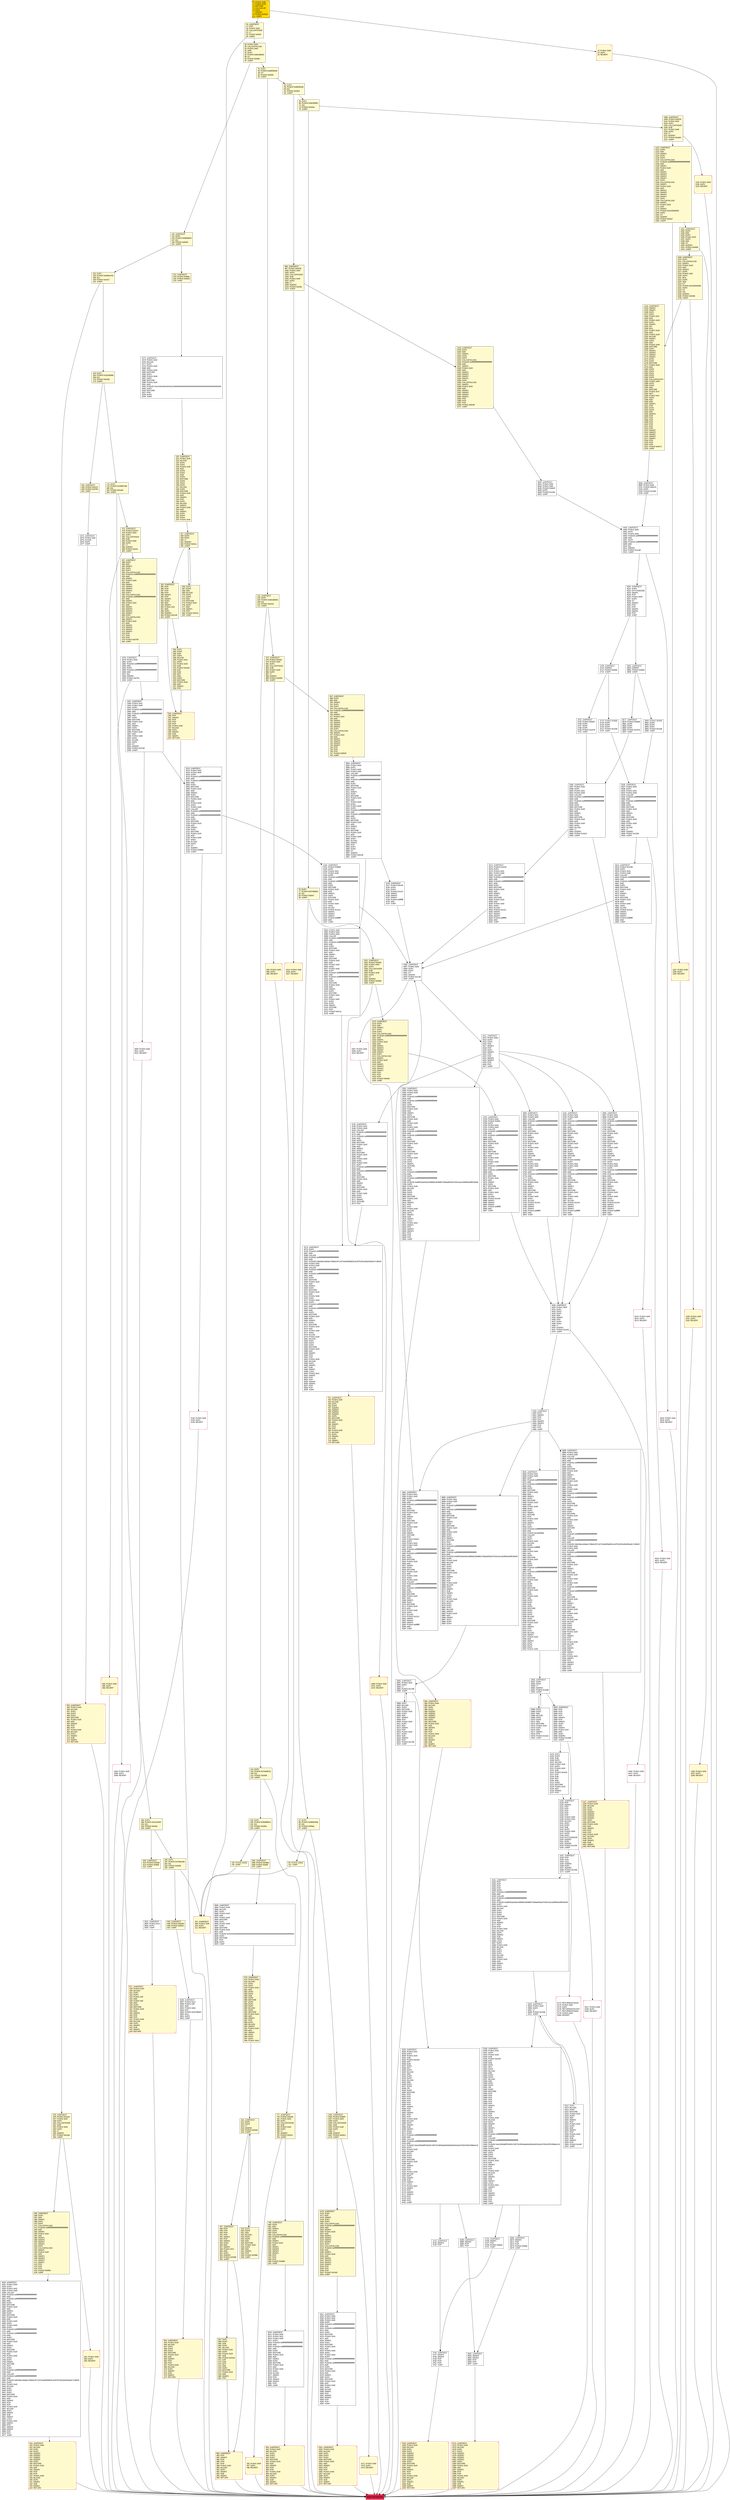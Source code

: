 digraph G {
bgcolor=transparent rankdir=UD;
node [shape=box style=filled color=black fillcolor=white fontname=arial fontcolor=black];
1187 [label="1187: PUSH1 0x00\l1189: DUP1\l1190: REVERT\l" fillcolor=lemonchiffon shape=Msquare color=crimson ];
2013 [label="2013: JUMPDEST\l2014: PUSH1 0x02\l2016: PUSH1 0x00\l2018: DUP6\l2019: PUSH20 0xffffffffffffffffffffffffffffffffffffffff\l2040: AND\l2041: PUSH20 0xffffffffffffffffffffffffffffffffffffffff\l2062: AND\l2063: DUP2\l2064: MSTORE\l2065: PUSH1 0x20\l2067: ADD\l2068: SWAP1\l2069: DUP2\l2070: MSTORE\l2071: PUSH1 0x20\l2073: ADD\l2074: PUSH1 0x00\l2076: SHA3\l2077: PUSH1 0x00\l2079: CALLER\l2080: PUSH20 0xffffffffffffffffffffffffffffffffffffffff\l2101: AND\l2102: PUSH20 0xffffffffffffffffffffffffffffffffffffffff\l2123: AND\l2124: DUP2\l2125: MSTORE\l2126: PUSH1 0x20\l2128: ADD\l2129: SWAP1\l2130: DUP2\l2131: MSTORE\l2132: PUSH1 0x20\l2134: ADD\l2135: PUSH1 0x00\l2137: SHA3\l2138: SLOAD\l2139: DUP3\l2140: GT\l2141: ISZERO\l2142: PUSH2 0x0866\l2145: JUMPI\l" ];
76 [label="76: DUP1\l77: PUSH4 0xd73dd623\l82: EQ\l83: PUSH2 0x0547\l86: JUMPI\l" fillcolor=lemonchiffon ];
4516 [label="4516: PUSH1 0x00\l4518: DUP1\l4519: REVERT\l" shape=Msquare color=crimson ];
1453 [label="1453: JUMPDEST\l1454: PUSH2 0x060f\l1457: PUSH1 0x04\l1459: DUP1\l1460: CALLDATASIZE\l1461: SUB\l1462: PUSH1 0x40\l1464: DUP2\l1465: LT\l1466: ISZERO\l1467: PUSH2 0x05c3\l1470: JUMPI\l" fillcolor=lemonchiffon ];
1072 [label="1072: JUMPDEST\l1073: PUSH1 0x40\l1075: MLOAD\l1076: DUP1\l1077: DUP3\l1078: ISZERO\l1079: ISZERO\l1080: ISZERO\l1081: ISZERO\l1082: DUP2\l1083: MSTORE\l1084: PUSH1 0x20\l1086: ADD\l1087: SWAP2\l1088: POP\l1089: POP\l1090: PUSH1 0x40\l1092: MLOAD\l1093: DUP1\l1094: SWAP2\l1095: SUB\l1096: SWAP1\l1097: RETURN\l" fillcolor=lemonchiffon shape=Msquare color=crimson ];
4449 [label="4449: JUMPDEST\l4450: DUP1\l4451: SWAP2\l4452: POP\l4453: POP\l4454: SWAP3\l4455: SWAP2\l4456: POP\l4457: POP\l4458: JUMP\l" ];
4845 [label="4845: JUMPDEST\l4846: PUSH1 0x01\l4848: PUSH1 0x00\l4850: DUP7\l4851: PUSH20 0xffffffffffffffffffffffffffffffffffffffff\l4872: AND\l4873: PUSH20 0xffffffffffffffffffffffffffffffffffffffff\l4894: AND\l4895: DUP2\l4896: MSTORE\l4897: PUSH1 0x20\l4899: ADD\l4900: SWAP1\l4901: DUP2\l4902: MSTORE\l4903: PUSH1 0x20\l4905: ADD\l4906: PUSH1 0x00\l4908: SHA3\l4909: DUP2\l4910: SWAP1\l4911: SSTORE\l4912: POP\l4913: PUSH1 0x00\l4915: DUP5\l4916: SWAP1\l4917: POP\l4918: DUP1\l4919: PUSH20 0xffffffffffffffffffffffffffffffffffffffff\l4940: AND\l4941: PUSH4 0xc0ee0b8a\l4946: CALLER\l4947: DUP7\l4948: DUP7\l4949: PUSH1 0x40\l4951: MLOAD\l4952: DUP5\l4953: PUSH4 0xffffffff\l4958: AND\l4959: PUSH1 0xe0\l4961: SHL\l4962: DUP2\l4963: MSTORE\l4964: PUSH1 0x04\l4966: ADD\l4967: DUP1\l4968: DUP5\l4969: PUSH20 0xffffffffffffffffffffffffffffffffffffffff\l4990: AND\l4991: PUSH20 0xffffffffffffffffffffffffffffffffffffffff\l5012: AND\l5013: DUP2\l5014: MSTORE\l5015: PUSH1 0x20\l5017: ADD\l5018: DUP4\l5019: DUP2\l5020: MSTORE\l5021: PUSH1 0x20\l5023: ADD\l5024: DUP1\l5025: PUSH1 0x20\l5027: ADD\l5028: DUP3\l5029: DUP2\l5030: SUB\l5031: DUP3\l5032: MSTORE\l5033: DUP4\l5034: DUP2\l5035: DUP2\l5036: MLOAD\l5037: DUP2\l5038: MSTORE\l5039: PUSH1 0x20\l5041: ADD\l5042: SWAP2\l5043: POP\l5044: DUP1\l5045: MLOAD\l5046: SWAP1\l5047: PUSH1 0x20\l5049: ADD\l5050: SWAP1\l5051: DUP1\l5052: DUP4\l5053: DUP4\l5054: PUSH1 0x00\l" ];
777 [label="777: JUMPDEST\l778: PUSH2 0x034b\l781: PUSH1 0x04\l783: DUP1\l784: CALLDATASIZE\l785: SUB\l786: PUSH1 0x20\l788: DUP2\l789: LT\l790: ISZERO\l791: PUSH2 0x031f\l794: JUMPI\l" fillcolor=lemonchiffon ];
1325 [label="1325: JUMPDEST\l1326: PUSH1 0x40\l1328: MLOAD\l1329: DUP1\l1330: DUP3\l1331: ISZERO\l1332: ISZERO\l1333: ISZERO\l1334: ISZERO\l1335: DUP2\l1336: MSTORE\l1337: PUSH1 0x20\l1339: ADD\l1340: SWAP2\l1341: POP\l1342: POP\l1343: PUSH1 0x40\l1345: MLOAD\l1346: DUP1\l1347: SWAP2\l1348: SUB\l1349: SWAP1\l1350: RETURN\l" fillcolor=lemonchiffon shape=Msquare color=crimson ];
2992 [label="2992: PUSH1 0x00\l2994: PUSH1 0x02\l2996: PUSH1 0x00\l2998: CALLER\l2999: PUSH20 0xffffffffffffffffffffffffffffffffffffffff\l3020: AND\l3021: PUSH20 0xffffffffffffffffffffffffffffffffffffffff\l3042: AND\l3043: DUP2\l3044: MSTORE\l3045: PUSH1 0x20\l3047: ADD\l3048: SWAP1\l3049: DUP2\l3050: MSTORE\l3051: PUSH1 0x20\l3053: ADD\l3054: PUSH1 0x00\l3056: SHA3\l3057: PUSH1 0x00\l3059: DUP7\l3060: PUSH20 0xffffffffffffffffffffffffffffffffffffffff\l3081: AND\l3082: PUSH20 0xffffffffffffffffffffffffffffffffffffffff\l3103: AND\l3104: DUP2\l3105: MSTORE\l3106: PUSH1 0x20\l3108: ADD\l3109: SWAP1\l3110: DUP2\l3111: MSTORE\l3112: PUSH1 0x20\l3114: ADD\l3115: PUSH1 0x00\l3117: SHA3\l3118: DUP2\l3119: SWAP1\l3120: SSTORE\l3121: POP\l3122: PUSH2 0x0cca\l3125: JUMP\l" ];
3709 [label="3709: JUMPDEST\l3710: ISZERO\l3711: PUSH2 0x0e94\l3714: JUMPI\l" ];
4696 [label="4696: JUMPDEST\l4697: PUSH1 0x01\l4699: PUSH1 0x00\l4701: CALLER\l4702: PUSH20 0xffffffffffffffffffffffffffffffffffffffff\l4723: AND\l4724: PUSH20 0xffffffffffffffffffffffffffffffffffffffff\l4745: AND\l4746: DUP2\l4747: MSTORE\l4748: PUSH1 0x20\l4750: ADD\l4751: SWAP1\l4752: DUP2\l4753: MSTORE\l4754: PUSH1 0x20\l4756: ADD\l4757: PUSH1 0x00\l4759: SHA3\l4760: DUP2\l4761: SWAP1\l4762: SSTORE\l4763: POP\l4764: PUSH2 0x12ed\l4767: DUP4\l4768: PUSH1 0x01\l4770: PUSH1 0x00\l4772: DUP8\l4773: PUSH20 0xffffffffffffffffffffffffffffffffffffffff\l4794: AND\l4795: PUSH20 0xffffffffffffffffffffffffffffffffffffffff\l4816: AND\l4817: DUP2\l4818: MSTORE\l4819: PUSH1 0x20\l4821: ADD\l4822: SWAP1\l4823: DUP2\l4824: MSTORE\l4825: PUSH1 0x20\l4827: ADD\l4828: PUSH1 0x00\l4830: SHA3\l4831: SLOAD\l4832: PUSH2 0x114c\l4835: SWAP1\l4836: SWAP2\l4837: SWAP1\l4838: PUSH4 0xffffffff\l4843: AND\l4844: JUMP\l" ];
693 [label="693: PUSH1 0x00\l695: DUP1\l696: REVERT\l" fillcolor=lemonchiffon shape=Msquare color=crimson ];
1205 [label="1205: PUSH1 0x00\l1207: DUP1\l1208: REVERT\l" fillcolor=lemonchiffon shape=Msquare color=crimson ];
0 [label="0: PUSH1 0x80\l2: PUSH1 0x40\l4: MSTORE\l5: CALLVALUE\l6: DUP1\l7: ISZERO\l8: PUSH2 0x0010\l11: JUMPI\l" fillcolor=lemonchiffon shape=Msquare fillcolor=gold ];
196 [label="196: DUP1\l197: PUSH4 0x378dc3dc\l202: EQ\l203: PUSH2 0x0285\l206: JUMPI\l" fillcolor=lemonchiffon ];
5656 [label="5656: JUMPDEST\l5657: PUSH1 0x01\l5659: PUSH1 0x00\l5661: CALLER\l5662: PUSH20 0xffffffffffffffffffffffffffffffffffffffff\l5683: AND\l5684: PUSH20 0xffffffffffffffffffffffffffffffffffffffff\l5705: AND\l5706: DUP2\l5707: MSTORE\l5708: PUSH1 0x20\l5710: ADD\l5711: SWAP1\l5712: DUP2\l5713: MSTORE\l5714: PUSH1 0x20\l5716: ADD\l5717: PUSH1 0x00\l5719: SHA3\l5720: DUP2\l5721: SWAP1\l5722: SSTORE\l5723: POP\l5724: PUSH2 0x16ad\l5727: DUP4\l5728: PUSH1 0x01\l5730: PUSH1 0x00\l5732: DUP8\l5733: PUSH20 0xffffffffffffffffffffffffffffffffffffffff\l5754: AND\l5755: PUSH20 0xffffffffffffffffffffffffffffffffffffffff\l5776: AND\l5777: DUP2\l5778: MSTORE\l5779: PUSH1 0x20\l5781: ADD\l5782: SWAP1\l5783: DUP2\l5784: MSTORE\l5785: PUSH1 0x20\l5787: ADD\l5788: PUSH1 0x00\l5790: SHA3\l5791: SLOAD\l5792: PUSH2 0x114c\l5795: SWAP1\l5796: SWAP2\l5797: SWAP1\l5798: PUSH4 0xffffffff\l5803: AND\l5804: JUMP\l" ];
2853 [label="2853: JUMPDEST\l2854: PUSH1 0x00\l2856: DUP1\l2857: PUSH1 0x02\l2859: PUSH1 0x00\l2861: CALLER\l2862: PUSH20 0xffffffffffffffffffffffffffffffffffffffff\l2883: AND\l2884: PUSH20 0xffffffffffffffffffffffffffffffffffffffff\l2905: AND\l2906: DUP2\l2907: MSTORE\l2908: PUSH1 0x20\l2910: ADD\l2911: SWAP1\l2912: DUP2\l2913: MSTORE\l2914: PUSH1 0x20\l2916: ADD\l2917: PUSH1 0x00\l2919: SHA3\l2920: PUSH1 0x00\l2922: DUP6\l2923: PUSH20 0xffffffffffffffffffffffffffffffffffffffff\l2944: AND\l2945: PUSH20 0xffffffffffffffffffffffffffffffffffffffff\l2966: AND\l2967: DUP2\l2968: MSTORE\l2969: PUSH1 0x20\l2971: ADD\l2972: SWAP1\l2973: DUP2\l2974: MSTORE\l2975: PUSH1 0x20\l2977: ADD\l2978: PUSH1 0x00\l2980: SHA3\l2981: SLOAD\l2982: SWAP1\l2983: POP\l2984: DUP1\l2985: DUP4\l2986: GT\l2987: ISZERO\l2988: PUSH2 0x0c36\l2991: JUMPI\l" ];
1471 [label="1471: PUSH1 0x00\l1473: DUP1\l1474: REVERT\l" fillcolor=lemonchiffon shape=Msquare color=crimson ];
3688 [label="3688: JUMPDEST\l3689: SWAP2\l3690: POP\l3691: POP\l" ];
114 [label="114: DUP1\l115: PUSH4 0x70a08231\l120: EQ\l121: PUSH2 0x0309\l124: JUMPI\l" fillcolor=lemonchiffon ];
257 [label="257: JUMPDEST\l258: DUP4\l259: DUP2\l260: LT\l261: ISZERO\l262: PUSH2 0x011c\l265: JUMPI\l" fillcolor=lemonchiffon ];
3274 [label="3274: JUMPDEST\l3275: DUP4\l3276: PUSH20 0xffffffffffffffffffffffffffffffffffffffff\l3297: AND\l3298: CALLER\l3299: PUSH20 0xffffffffffffffffffffffffffffffffffffffff\l3320: AND\l3321: PUSH32 0x8c5be1e5ebec7d5bd14f71427d1e84f3dd0314c0f7b2291e5b200ac8c7c3b925\l3354: PUSH1 0x02\l3356: PUSH1 0x00\l3358: CALLER\l3359: PUSH20 0xffffffffffffffffffffffffffffffffffffffff\l3380: AND\l3381: PUSH20 0xffffffffffffffffffffffffffffffffffffffff\l3402: AND\l3403: DUP2\l3404: MSTORE\l3405: PUSH1 0x20\l3407: ADD\l3408: SWAP1\l3409: DUP2\l3410: MSTORE\l3411: PUSH1 0x20\l3413: ADD\l3414: PUSH1 0x00\l3416: SHA3\l3417: PUSH1 0x00\l3419: DUP9\l3420: PUSH20 0xffffffffffffffffffffffffffffffffffffffff\l3441: AND\l3442: PUSH20 0xffffffffffffffffffffffffffffffffffffffff\l3463: AND\l3464: DUP2\l3465: MSTORE\l3466: PUSH1 0x20\l3468: ADD\l3469: SWAP1\l3470: DUP2\l3471: MSTORE\l3472: PUSH1 0x20\l3474: ADD\l3475: PUSH1 0x00\l3477: SHA3\l3478: SLOAD\l3479: PUSH1 0x40\l3481: MLOAD\l3482: DUP1\l3483: DUP3\l3484: DUP2\l3485: MSTORE\l3486: PUSH1 0x20\l3488: ADD\l3489: SWAP2\l3490: POP\l3491: POP\l3492: PUSH1 0x40\l3494: MLOAD\l3495: DUP1\l3496: SWAP2\l3497: SUB\l3498: SWAP1\l3499: LOG3\l3500: PUSH1 0x01\l3502: SWAP2\l3503: POP\l3504: POP\l3505: SWAP3\l3506: SWAP2\l3507: POP\l3508: POP\l3509: JUMP\l" ];
6182 [label="6182: EXIT BLOCK\l" fillcolor=crimson ];
1933 [label="1933: PUSH1 0x00\l1935: DUP1\l1936: REVERT\l" shape=Msquare color=crimson ];
5805 [label="5805: JUMPDEST\l5806: PUSH1 0x01\l5808: PUSH1 0x00\l5810: DUP7\l5811: PUSH20 0xffffffffffffffffffffffffffffffffffffffff\l5832: AND\l5833: PUSH20 0xffffffffffffffffffffffffffffffffffffffff\l5854: AND\l5855: DUP2\l5856: MSTORE\l5857: PUSH1 0x20\l5859: ADD\l5860: SWAP1\l5861: DUP2\l5862: MSTORE\l5863: PUSH1 0x20\l5865: ADD\l5866: PUSH1 0x00\l5868: SHA3\l5869: DUP2\l5870: SWAP1\l5871: SSTORE\l5872: POP\l5873: DUP4\l5874: PUSH20 0xffffffffffffffffffffffffffffffffffffffff\l5895: AND\l5896: CALLER\l5897: PUSH20 0xffffffffffffffffffffffffffffffffffffffff\l5918: AND\l5919: PUSH32 0xddf252ad1be2c89b69c2b068fc378daa952ba7f163c4a11628f55a4df523b3ef\l5952: DUP6\l5953: PUSH1 0x40\l5955: MLOAD\l5956: DUP1\l5957: DUP3\l5958: DUP2\l5959: MSTORE\l5960: PUSH1 0x20\l5962: ADD\l5963: SWAP2\l5964: POP\l5965: POP\l5966: PUSH1 0x40\l5968: MLOAD\l5969: DUP1\l5970: SWAP2\l5971: SUB\l5972: SWAP1\l5973: LOG3\l5974: DUP2\l5975: PUSH1 0x40\l5977: MLOAD\l5978: DUP1\l5979: DUP3\l5980: DUP1\l5981: MLOAD\l5982: SWAP1\l5983: PUSH1 0x20\l5985: ADD\l5986: SWAP1\l5987: DUP1\l5988: DUP4\l5989: DUP4\l" ];
185 [label="185: DUP1\l186: PUSH4 0x313ce567\l191: EQ\l192: PUSH2 0x0261\l195: JUMPI\l" fillcolor=lemonchiffon ];
2232 [label="2232: JUMPDEST\l2233: PUSH1 0x01\l2235: PUSH1 0x00\l2237: DUP7\l2238: PUSH20 0xffffffffffffffffffffffffffffffffffffffff\l2259: AND\l2260: PUSH20 0xffffffffffffffffffffffffffffffffffffffff\l2281: AND\l2282: DUP2\l2283: MSTORE\l2284: PUSH1 0x20\l2286: ADD\l2287: SWAP1\l2288: DUP2\l2289: MSTORE\l2290: PUSH1 0x20\l2292: ADD\l2293: PUSH1 0x00\l2295: SHA3\l2296: DUP2\l2297: SWAP1\l2298: SSTORE\l2299: POP\l2300: PUSH2 0x094d\l2303: DUP3\l2304: PUSH1 0x01\l2306: PUSH1 0x00\l2308: DUP7\l2309: PUSH20 0xffffffffffffffffffffffffffffffffffffffff\l2330: AND\l2331: PUSH20 0xffffffffffffffffffffffffffffffffffffffff\l2352: AND\l2353: DUP2\l2354: MSTORE\l2355: PUSH1 0x20\l2357: ADD\l2358: SWAP1\l2359: DUP2\l2360: MSTORE\l2361: PUSH1 0x20\l2363: ADD\l2364: PUSH1 0x00\l2366: SHA3\l2367: SLOAD\l2368: PUSH2 0x114c\l2371: SWAP1\l2372: SWAP2\l2373: SWAP1\l2374: PUSH4 0xffffffff\l2379: AND\l2380: JUMP\l" ];
3659 [label="3659: PUSH2 0x0e55\l3662: DUP5\l3663: DUP5\l3664: DUP4\l3665: PUSH2 0x11b8\l3668: JUMP\l" ];
5172 [label="5172: RETURNDATASIZE\l5173: PUSH1 0x00\l5175: DUP1\l5176: RETURNDATACOPY\l5177: RETURNDATASIZE\l5178: PUSH1 0x00\l5180: REVERT\l" shape=Msquare color=crimson ];
3669 [label="3669: JUMPDEST\l3670: SWAP2\l3671: POP\l3672: POP\l3673: PUSH2 0x0e6c\l3676: JUMP\l" ];
365 [label="365: JUMPDEST\l366: DUP2\l367: ADD\l368: SWAP1\l369: DUP1\l370: DUP1\l371: CALLDATALOAD\l372: PUSH20 0xffffffffffffffffffffffffffffffffffffffff\l393: AND\l394: SWAP1\l395: PUSH1 0x20\l397: ADD\l398: SWAP1\l399: SWAP3\l400: SWAP2\l401: SWAP1\l402: DUP1\l403: CALLDATALOAD\l404: SWAP1\l405: PUSH1 0x20\l407: ADD\l408: SWAP1\l409: SWAP3\l410: SWAP2\l411: SWAP1\l412: POP\l413: POP\l414: POP\l415: PUSH2 0x065e\l418: JUMP\l" fillcolor=lemonchiffon ];
4396 [label="4396: JUMPDEST\l4397: PUSH1 0x00\l4399: DUP3\l4400: DUP3\l4401: GT\l4402: ISZERO\l4403: PUSH2 0x113b\l4406: JUMPI\l" ];
937 [label="937: JUMPDEST\l938: POP\l939: POP\l940: POP\l941: POP\l942: SWAP1\l943: POP\l944: SWAP1\l945: DUP2\l946: ADD\l947: SWAP1\l948: PUSH1 0x1f\l950: AND\l951: DUP1\l952: ISZERO\l953: PUSH2 0x03d6\l956: JUMPI\l" fillcolor=lemonchiffon ];
304 [label="304: DUP1\l305: DUP3\l306: SUB\l307: DUP1\l308: MLOAD\l309: PUSH1 0x01\l311: DUP4\l312: PUSH1 0x20\l314: SUB\l315: PUSH2 0x0100\l318: EXP\l319: SUB\l320: NOT\l321: AND\l322: DUP2\l323: MSTORE\l324: PUSH1 0x20\l326: ADD\l327: SWAP2\l328: POP\l" fillcolor=lemonchiffon ];
5065 [label="5065: DUP1\l5066: DUP3\l5067: ADD\l5068: MLOAD\l5069: DUP2\l5070: DUP5\l5071: ADD\l5072: MSTORE\l5073: PUSH1 0x20\l5075: DUP2\l5076: ADD\l5077: SWAP1\l5078: POP\l5079: PUSH2 0x13c0\l5082: JUMP\l" ];
653 [label="653: JUMPDEST\l654: PUSH1 0x40\l656: MLOAD\l657: DUP1\l658: DUP3\l659: DUP2\l660: MSTORE\l661: PUSH1 0x20\l663: ADD\l664: SWAP2\l665: POP\l666: POP\l667: PUSH1 0x40\l669: MLOAD\l670: DUP1\l671: SWAP2\l672: SUB\l673: SWAP1\l674: RETURN\l" fillcolor=lemonchiffon shape=Msquare color=crimson ];
174 [label="174: DUP1\l175: PUSH4 0x23b872dd\l180: EQ\l181: PUSH2 0x01db\l184: JUMPI\l" fillcolor=lemonchiffon ];
4261 [label="4261: JUMPDEST\l4262: PUSH1 0x00\l4264: PUSH1 0x02\l4266: PUSH1 0x00\l4268: DUP5\l4269: PUSH20 0xffffffffffffffffffffffffffffffffffffffff\l4290: AND\l4291: PUSH20 0xffffffffffffffffffffffffffffffffffffffff\l4312: AND\l4313: DUP2\l4314: MSTORE\l4315: PUSH1 0x20\l4317: ADD\l4318: SWAP1\l4319: DUP2\l4320: MSTORE\l4321: PUSH1 0x20\l4323: ADD\l4324: PUSH1 0x00\l4326: SHA3\l4327: PUSH1 0x00\l4329: DUP4\l4330: PUSH20 0xffffffffffffffffffffffffffffffffffffffff\l4351: AND\l4352: PUSH20 0xffffffffffffffffffffffffffffffffffffffff\l4373: AND\l4374: DUP2\l4375: MSTORE\l4376: PUSH1 0x20\l4378: ADD\l4379: SWAP1\l4380: DUP2\l4381: MSTORE\l4382: PUSH1 0x20\l4384: ADD\l4385: PUSH1 0x00\l4387: SHA3\l4388: SLOAD\l4389: SWAP1\l4390: POP\l4391: SWAP3\l4392: SWAP2\l4393: POP\l4394: POP\l4395: JUMP\l" ];
609 [label="609: JUMPDEST\l610: PUSH2 0x0269\l613: PUSH2 0x0b0f\l616: JUMP\l" fillcolor=lemonchiffon ];
445 [label="445: JUMPDEST\l446: PUSH2 0x01c5\l449: PUSH2 0x0750\l452: JUMP\l" fillcolor=lemonchiffon ];
1937 [label="1937: JUMPDEST\l1938: PUSH1 0x01\l1940: PUSH1 0x00\l1942: DUP6\l1943: PUSH20 0xffffffffffffffffffffffffffffffffffffffff\l1964: AND\l1965: PUSH20 0xffffffffffffffffffffffffffffffffffffffff\l1986: AND\l1987: DUP2\l1988: MSTORE\l1989: PUSH1 0x20\l1991: ADD\l1992: SWAP1\l1993: DUP2\l1994: MSTORE\l1995: PUSH1 0x20\l1997: ADD\l1998: PUSH1 0x00\l2000: SHA3\l2001: SLOAD\l2002: DUP3\l2003: GT\l2004: ISZERO\l2005: PUSH2 0x07dd\l2008: JUMPI\l" ];
343 [label="343: JUMPDEST\l344: PUSH2 0x01a3\l347: PUSH1 0x04\l349: DUP1\l350: CALLDATASIZE\l351: SUB\l352: PUSH1 0x40\l354: DUP2\l355: LT\l356: ISZERO\l357: PUSH2 0x016d\l360: JUMPI\l" fillcolor=lemonchiffon ];
475 [label="475: JUMPDEST\l476: PUSH2 0x0247\l479: PUSH1 0x04\l481: DUP1\l482: CALLDATASIZE\l483: SUB\l484: PUSH1 0x60\l486: DUP2\l487: LT\l488: ISZERO\l489: PUSH2 0x01f1\l492: JUMPI\l" fillcolor=lemonchiffon ];
493 [label="493: PUSH1 0x00\l495: DUP1\l496: REVERT\l" fillcolor=lemonchiffon shape=Msquare color=crimson ];
4428 [label="4428: JUMPDEST\l4429: PUSH1 0x00\l4431: DUP1\l4432: DUP3\l4433: DUP5\l4434: ADD\l4435: SWAP1\l4436: POP\l4437: DUP4\l4438: DUP2\l4439: LT\l4440: ISZERO\l4441: PUSH2 0x1161\l4444: JUMPI\l" ];
16 [label="16: JUMPDEST\l17: POP\l18: PUSH1 0x04\l20: CALLDATASIZE\l21: LT\l22: PUSH2 0x00cf\l25: JUMPI\l" fillcolor=lemonchiffon ];
982 [label="982: JUMPDEST\l983: POP\l984: SWAP3\l985: POP\l986: POP\l987: POP\l988: PUSH1 0x40\l990: MLOAD\l991: DUP1\l992: SWAP2\l993: SUB\l994: SWAP1\l995: RETURN\l" fillcolor=lemonchiffon shape=Msquare color=crimson ];
1351 [label="1351: JUMPDEST\l1352: PUSH2 0x0593\l1355: PUSH1 0x04\l1357: DUP1\l1358: CALLDATASIZE\l1359: SUB\l1360: PUSH1 0x40\l1362: DUP2\l1363: LT\l1364: ISZERO\l1365: PUSH2 0x055d\l1368: JUMPI\l" fillcolor=lemonchiffon ];
3743 [label="3743: JUMPDEST\l3744: SWAP1\l3745: POP\l" ];
697 [label="697: JUMPDEST\l698: DUP2\l699: ADD\l700: SWAP1\l701: DUP1\l702: DUP1\l703: CALLDATALOAD\l704: PUSH20 0xffffffffffffffffffffffffffffffffffffffff\l725: AND\l726: SWAP1\l727: PUSH1 0x20\l729: ADD\l730: SWAP1\l731: SWAP3\l732: SWAP2\l733: SWAP1\l734: DUP1\l735: CALLDATALOAD\l736: SWAP1\l737: PUSH1 0x20\l739: ADD\l740: SWAP1\l741: SWAP3\l742: SWAP2\l743: SWAP1\l744: POP\l745: POP\l746: POP\l747: PUSH2 0x0b25\l750: JUMP\l" fillcolor=lemonchiffon ];
3692 [label="3692: JUMPDEST\l3693: SWAP3\l3694: SWAP2\l3695: POP\l3696: POP\l3697: JUMP\l" ];
3510 [label="3510: JUMPDEST\l3511: PUSH1 0x00\l3513: PUSH1 0x01\l3515: PUSH1 0x00\l3517: DUP4\l3518: PUSH20 0xffffffffffffffffffffffffffffffffffffffff\l3539: AND\l3540: PUSH20 0xffffffffffffffffffffffffffffffffffffffff\l3561: AND\l3562: DUP2\l3563: MSTORE\l3564: PUSH1 0x20\l3566: ADD\l3567: SWAP1\l3568: DUP2\l3569: MSTORE\l3570: PUSH1 0x20\l3572: ADD\l3573: PUSH1 0x00\l3575: SHA3\l3576: SLOAD\l3577: SWAP1\l3578: POP\l3579: SWAP2\l3580: SWAP1\l3581: POP\l3582: JUMP\l" ];
3640 [label="3640: JUMPDEST\l3641: PUSH1 0x00\l3643: PUSH1 0x60\l3645: PUSH2 0x0e45\l3648: DUP5\l3649: PUSH2 0x116b\l3652: JUMP\l" ];
212 [label="212: JUMPDEST\l213: PUSH2 0x00dc\l216: PUSH2 0x0625\l219: JUMP\l" fillcolor=lemonchiffon ];
1014 [label="1014: PUSH1 0x00\l1016: DUP1\l1017: REVERT\l" fillcolor=lemonchiffon shape=Msquare color=crimson ];
5990 [label="5990: JUMPDEST\l5991: PUSH1 0x20\l5993: DUP4\l5994: LT\l5995: PUSH2 0x1789\l5998: JUMPI\l" ];
5570 [label="5570: PUSH1 0x00\l5572: DUP1\l5573: REVERT\l" shape=Msquare color=crimson ];
2836 [label="2836: JUMPDEST\l2837: PUSH1 0x12\l2839: PUSH1 0xff\l2841: AND\l2842: PUSH1 0x0a\l2844: EXP\l2845: PUSH4 0x047868c0\l2850: MUL\l2851: DUP2\l2852: JUMP\l" ];
4520 [label="4520: JUMPDEST\l4521: DUP3\l4522: EXTCODESIZE\l4523: SWAP1\l4524: POP\l4525: PUSH1 0x00\l4527: DUP2\l4528: GT\l4529: SWAP2\l4530: POP\l4531: POP\l4532: SWAP2\l4533: SWAP1\l4534: POP\l4535: JUMP\l" ];
1878 [label="1878: JUMPDEST\l1879: PUSH1 0x00\l1881: DUP1\l1882: PUSH20 0xffffffffffffffffffffffffffffffffffffffff\l1903: AND\l1904: DUP4\l1905: PUSH20 0xffffffffffffffffffffffffffffffffffffffff\l1926: AND\l1927: EQ\l1928: ISZERO\l1929: PUSH2 0x0791\l1932: JUMPI\l" ];
4411 [label="4411: JUMPDEST\l4412: PUSH1 0x00\l4414: DUP3\l4415: DUP5\l4416: SUB\l4417: SWAP1\l4418: POP\l4419: DUP1\l4420: SWAP2\l4421: POP\l4422: POP\l4423: SWAP3\l4424: SWAP2\l4425: POP\l4426: POP\l4427: JUMP\l" ];
220 [label="220: JUMPDEST\l221: PUSH1 0x40\l223: MLOAD\l224: DUP1\l225: DUP1\l226: PUSH1 0x20\l228: ADD\l229: DUP3\l230: DUP2\l231: SUB\l232: DUP3\l233: MSTORE\l234: DUP4\l235: DUP2\l236: DUP2\l237: MLOAD\l238: DUP2\l239: MSTORE\l240: PUSH1 0x20\l242: ADD\l243: SWAP2\l244: POP\l245: DUP1\l246: MLOAD\l247: SWAP1\l248: PUSH1 0x20\l250: ADD\l251: SWAP1\l252: DUP1\l253: DUP4\l254: DUP4\l255: PUSH1 0x00\l" fillcolor=lemonchiffon ];
102 [label="102: JUMPDEST\l103: DUP1\l104: PUSH4 0x66188463\l109: EQ\l110: PUSH2 0x02a3\l113: JUMPI\l" fillcolor=lemonchiffon ];
54 [label="54: DUP1\l55: PUSH4 0xa9059cbb\l60: EQ\l61: PUSH2 0x03e4\l64: JUMPI\l" fillcolor=lemonchiffon ];
5181 [label="5181: JUMPDEST\l5182: POP\l5183: POP\l5184: POP\l5185: POP\l5186: DUP5\l5187: PUSH20 0xffffffffffffffffffffffffffffffffffffffff\l5208: AND\l5209: CALLER\l5210: PUSH20 0xffffffffffffffffffffffffffffffffffffffff\l5231: AND\l5232: PUSH32 0xddf252ad1be2c89b69c2b068fc378daa952ba7f163c4a11628f55a4df523b3ef\l5265: DUP7\l5266: PUSH1 0x40\l5268: MLOAD\l5269: DUP1\l5270: DUP3\l5271: DUP2\l5272: MSTORE\l5273: PUSH1 0x20\l5275: ADD\l5276: SWAP2\l5277: POP\l5278: POP\l5279: PUSH1 0x40\l5281: MLOAD\l5282: DUP1\l5283: SWAP2\l5284: SUB\l5285: SWAP1\l5286: LOG3\l5287: DUP3\l5288: PUSH1 0x40\l5290: MLOAD\l5291: DUP1\l5292: DUP3\l5293: DUP1\l5294: MLOAD\l5295: SWAP1\l5296: PUSH1 0x20\l5298: ADD\l5299: SWAP1\l5300: DUP1\l5301: DUP4\l5302: DUP4\l" ];
453 [label="453: JUMPDEST\l454: PUSH1 0x40\l456: MLOAD\l457: DUP1\l458: DUP3\l459: DUP2\l460: MSTORE\l461: PUSH1 0x20\l463: ADD\l464: SWAP2\l465: POP\l466: POP\l467: PUSH1 0x40\l469: MLOAD\l470: DUP1\l471: SWAP2\l472: SUB\l473: SWAP1\l474: RETURN\l" fillcolor=lemonchiffon shape=Msquare color=crimson ];
1239 [label="1239: PUSH1 0x00\l1241: DUP1\l1242: REVERT\l" fillcolor=lemonchiffon shape=Msquare color=crimson ];
2009 [label="2009: PUSH1 0x00\l2011: DUP1\l2012: REVERT\l" shape=Msquare color=crimson ];
3653 [label="3653: JUMPDEST\l3654: ISZERO\l3655: PUSH2 0x0e5d\l3658: JUMPI\l" ];
1098 [label="1098: JUMPDEST\l1099: PUSH2 0x052d\l1102: PUSH1 0x04\l1104: DUP1\l1105: CALLDATASIZE\l1106: SUB\l1107: PUSH1 0x60\l1109: DUP2\l1110: LT\l1111: ISZERO\l1112: PUSH2 0x0460\l1115: JUMPI\l" fillcolor=lemonchiffon ];
136 [label="136: PUSH2 0x00cf\l139: JUMP\l" fillcolor=lemonchiffon ];
583 [label="583: JUMPDEST\l584: PUSH1 0x40\l586: MLOAD\l587: DUP1\l588: DUP3\l589: ISZERO\l590: ISZERO\l591: ISZERO\l592: ISZERO\l593: DUP2\l594: MSTORE\l595: PUSH1 0x20\l597: ADD\l598: SWAP2\l599: POP\l600: POP\l601: PUSH1 0x40\l603: MLOAD\l604: DUP1\l605: SWAP2\l606: SUB\l607: SWAP1\l608: RETURN\l" fillcolor=lemonchiffon shape=Msquare color=crimson ];
1209 [label="1209: JUMPDEST\l1210: DUP1\l1211: CALLDATALOAD\l1212: SWAP1\l1213: PUSH1 0x20\l1215: ADD\l1216: SWAP2\l1217: DUP5\l1218: PUSH1 0x01\l1220: DUP4\l1221: MUL\l1222: DUP5\l1223: ADD\l1224: GT\l1225: PUSH5 0x0100000000\l1231: DUP4\l1232: GT\l1233: OR\l1234: ISZERO\l1235: PUSH2 0x04db\l1238: JUMPI\l" fillcolor=lemonchiffon ];
1373 [label="1373: JUMPDEST\l1374: DUP2\l1375: ADD\l1376: SWAP1\l1377: DUP1\l1378: DUP1\l1379: CALLDATALOAD\l1380: PUSH20 0xffffffffffffffffffffffffffffffffffffffff\l1401: AND\l1402: SWAP1\l1403: PUSH1 0x20\l1405: ADD\l1406: SWAP1\l1407: SWAP3\l1408: SWAP2\l1409: SWAP1\l1410: DUP1\l1411: CALLDATALOAD\l1412: SWAP1\l1413: PUSH1 0x20\l1415: ADD\l1416: SWAP1\l1417: SWAP3\l1418: SWAP2\l1419: SWAP1\l1420: POP\l1421: POP\l1422: POP\l1423: PUSH2 0x0ea9\l1426: JUMP\l" fillcolor=lemonchiffon ];
6025 [label="6025: JUMPDEST\l6026: PUSH1 0x01\l6028: DUP4\l6029: PUSH1 0x20\l6031: SUB\l6032: PUSH2 0x0100\l6035: EXP\l6036: SUB\l6037: DUP1\l6038: NOT\l6039: DUP3\l6040: MLOAD\l6041: AND\l6042: DUP2\l6043: DUP5\l6044: MLOAD\l6045: AND\l6046: DUP1\l6047: DUP3\l6048: OR\l6049: DUP6\l6050: MSTORE\l6051: POP\l6052: POP\l6053: POP\l6054: POP\l6055: POP\l6056: POP\l6057: SWAP1\l6058: POP\l6059: ADD\l6060: SWAP2\l6061: POP\l6062: POP\l6063: PUSH1 0x40\l6065: MLOAD\l6066: DUP1\l6067: SWAP2\l6068: SUB\l6069: SWAP1\l6070: SHA3\l6071: DUP5\l6072: PUSH20 0xffffffffffffffffffffffffffffffffffffffff\l6093: AND\l6094: CALLER\l6095: PUSH20 0xffffffffffffffffffffffffffffffffffffffff\l6116: AND\l6117: PUSH32 0xe19260aff97b920c7df27010903aeb9c8d2be5d310a2c67824cf3f15396e4c16\l6150: DUP7\l6151: PUSH1 0x40\l6153: MLOAD\l6154: DUP1\l6155: DUP3\l6156: DUP2\l6157: MSTORE\l6158: PUSH1 0x20\l6160: ADD\l6161: SWAP2\l6162: POP\l6163: POP\l6164: PUSH1 0x40\l6166: MLOAD\l6167: DUP1\l6168: SWAP2\l6169: SUB\l6170: SWAP1\l6171: LOG4\l6172: PUSH1 0x01\l6174: SWAP1\l6175: POP\l6176: SWAP4\l6177: SWAP3\l6178: POP\l6179: POP\l6180: POP\l6181: JUMP\l" ];
163 [label="163: DUP1\l164: PUSH4 0x18160ddd\l169: EQ\l170: PUSH2 0x01bd\l173: JUMPI\l" fillcolor=lemonchiffon ];
5083 [label="5083: JUMPDEST\l5084: POP\l5085: POP\l5086: POP\l5087: POP\l5088: SWAP1\l5089: POP\l5090: SWAP1\l5091: DUP2\l5092: ADD\l5093: SWAP1\l5094: PUSH1 0x1f\l5096: AND\l5097: DUP1\l5098: ISZERO\l5099: PUSH2 0x1408\l5102: JUMPI\l" ];
2831 [label="2831: JUMPDEST\l2832: PUSH1 0x12\l2834: DUP2\l2835: JUMP\l" ];
5157 [label="5157: PUSH1 0x00\l5159: DUP1\l5160: REVERT\l" shape=Msquare color=crimson ];
3126 [label="3126: JUMPDEST\l3127: PUSH2 0x0c49\l3130: DUP4\l3131: DUP3\l3132: PUSH2 0x112c\l3135: SWAP1\l3136: SWAP2\l3137: SWAP1\l3138: PUSH4 0xffffffff\l3143: AND\l3144: JUMP\l" ];
3145 [label="3145: JUMPDEST\l3146: PUSH1 0x02\l3148: PUSH1 0x00\l3150: CALLER\l3151: PUSH20 0xffffffffffffffffffffffffffffffffffffffff\l3172: AND\l3173: PUSH20 0xffffffffffffffffffffffffffffffffffffffff\l3194: AND\l3195: DUP2\l3196: MSTORE\l3197: PUSH1 0x20\l3199: ADD\l3200: SWAP1\l3201: DUP2\l3202: MSTORE\l3203: PUSH1 0x20\l3205: ADD\l3206: PUSH1 0x00\l3208: SHA3\l3209: PUSH1 0x00\l3211: DUP7\l3212: PUSH20 0xffffffffffffffffffffffffffffffffffffffff\l3233: AND\l3234: PUSH20 0xffffffffffffffffffffffffffffffffffffffff\l3255: AND\l3256: DUP2\l3257: MSTORE\l3258: PUSH1 0x20\l3260: ADD\l3261: SWAP1\l3262: DUP2\l3263: MSTORE\l3264: PUSH1 0x20\l3266: ADD\l3267: PUSH1 0x00\l3269: SHA3\l3270: DUP2\l3271: SWAP1\l3272: SSTORE\l3273: POP\l" ];
3725 [label="3725: JUMPDEST\l3726: SWAP1\l3727: POP\l3728: PUSH2 0x0ea2\l3731: JUMP\l" ];
152 [label="152: DUP1\l153: PUSH4 0x095ea7b3\l158: EQ\l159: PUSH2 0x0157\l162: JUMPI\l" fillcolor=lemonchiffon ];
910 [label="910: JUMPDEST\l911: DUP4\l912: DUP2\l913: LT\l914: ISZERO\l915: PUSH2 0x03a9\l918: JUMPI\l" fillcolor=lemonchiffon ];
98 [label="98: PUSH2 0x00cf\l101: JUMP\l" fillcolor=lemonchiffon ];
87 [label="87: DUP1\l88: PUSH4 0xdd62ed3e\l93: EQ\l94: PUSH2 0x05ad\l97: JUMPI\l" fillcolor=lemonchiffon ];
3732 [label="3732: JUMPDEST\l3733: PUSH2 0x0e9f\l3736: DUP5\l3737: DUP5\l3738: DUP5\l3739: PUSH2 0x1578\l3742: JUMP\l" ];
4614 [label="4614: JUMPDEST\l4615: PUSH2 0x1258\l4618: DUP4\l4619: PUSH1 0x01\l4621: PUSH1 0x00\l4623: CALLER\l4624: PUSH20 0xffffffffffffffffffffffffffffffffffffffff\l4645: AND\l4646: PUSH20 0xffffffffffffffffffffffffffffffffffffffff\l4667: AND\l4668: DUP2\l4669: MSTORE\l4670: PUSH1 0x20\l4672: ADD\l4673: SWAP1\l4674: DUP2\l4675: MSTORE\l4676: PUSH1 0x20\l4678: ADD\l4679: PUSH1 0x00\l4681: SHA3\l4682: SLOAD\l4683: PUSH2 0x112c\l4686: SWAP1\l4687: SWAP2\l4688: SWAP1\l4689: PUSH4 0xffffffff\l4694: AND\l4695: JUMP\l" ];
1573 [label="1573: JUMPDEST\l1574: PUSH1 0x40\l1576: MLOAD\l1577: DUP1\l1578: PUSH1 0x40\l1580: ADD\l1581: PUSH1 0x40\l1583: MSTORE\l1584: DUP1\l1585: PUSH1 0x0a\l1587: DUP2\l1588: MSTORE\l1589: PUSH1 0x20\l1591: ADD\l1592: PUSH32 0x41434c5944204341534800000000000000000000000000000000000000000000\l1625: DUP2\l1626: MSTORE\l1627: POP\l1628: DUP2\l1629: JUMP\l" ];
497 [label="497: JUMPDEST\l498: DUP2\l499: ADD\l500: SWAP1\l501: DUP1\l502: DUP1\l503: CALLDATALOAD\l504: PUSH20 0xffffffffffffffffffffffffffffffffffffffff\l525: AND\l526: SWAP1\l527: PUSH1 0x20\l529: ADD\l530: SWAP1\l531: SWAP3\l532: SWAP2\l533: SWAP1\l534: DUP1\l535: CALLDATALOAD\l536: PUSH20 0xffffffffffffffffffffffffffffffffffffffff\l557: AND\l558: SWAP1\l559: PUSH1 0x20\l561: ADD\l562: SWAP1\l563: SWAP3\l564: SWAP2\l565: SWAP1\l566: DUP1\l567: CALLDATALOAD\l568: SWAP1\l569: PUSH1 0x20\l571: ADD\l572: SWAP1\l573: SWAP3\l574: SWAP2\l575: SWAP1\l576: POP\l577: POP\l578: POP\l579: PUSH2 0x0756\l582: JUMP\l" fillcolor=lemonchiffon ];
3715 [label="3715: PUSH2 0x0e8d\l3718: DUP5\l3719: DUP5\l3720: DUP5\l3721: PUSH2 0x11b8\l3724: JUMP\l" ];
4407 [label="4407: PUSH1 0x00\l4409: DUP1\l4410: REVERT\l" shape=Msquare color=crimson ];
3583 [label="3583: JUMPDEST\l3584: PUSH1 0x40\l3586: MLOAD\l3587: DUP1\l3588: PUSH1 0x40\l3590: ADD\l3591: PUSH1 0x40\l3593: MSTORE\l3594: DUP1\l3595: PUSH1 0x05\l3597: DUP2\l3598: MSTORE\l3599: PUSH1 0x20\l3601: ADD\l3602: PUSH32 0x41434c5944000000000000000000000000000000000000000000000000000000\l3635: DUP2\l3636: MSTORE\l3637: POP\l3638: DUP2\l3639: JUMP\l" ];
3753 [label="3753: JUMPDEST\l3754: PUSH1 0x00\l3756: PUSH2 0x0f3a\l3759: DUP3\l3760: PUSH1 0x02\l3762: PUSH1 0x00\l3764: CALLER\l3765: PUSH20 0xffffffffffffffffffffffffffffffffffffffff\l3786: AND\l3787: PUSH20 0xffffffffffffffffffffffffffffffffffffffff\l3808: AND\l3809: DUP2\l3810: MSTORE\l3811: PUSH1 0x20\l3813: ADD\l3814: SWAP1\l3815: DUP2\l3816: MSTORE\l3817: PUSH1 0x20\l3819: ADD\l3820: PUSH1 0x00\l3822: SHA3\l3823: PUSH1 0x00\l3825: DUP7\l3826: PUSH20 0xffffffffffffffffffffffffffffffffffffffff\l3847: AND\l3848: PUSH20 0xffffffffffffffffffffffffffffffffffffffff\l3869: AND\l3870: DUP2\l3871: MSTORE\l3872: PUSH1 0x20\l3874: ADD\l3875: SWAP1\l3876: DUP2\l3877: MSTORE\l3878: PUSH1 0x20\l3880: ADD\l3881: PUSH1 0x00\l3883: SHA3\l3884: SLOAD\l3885: PUSH2 0x114c\l3888: SWAP1\l3889: SWAP2\l3890: SWAP1\l3891: PUSH4 0xffffffff\l3896: AND\l3897: JUMP\l" ];
1630 [label="1630: JUMPDEST\l1631: PUSH1 0x00\l1633: DUP2\l1634: PUSH1 0x02\l1636: PUSH1 0x00\l1638: CALLER\l1639: PUSH20 0xffffffffffffffffffffffffffffffffffffffff\l1660: AND\l1661: PUSH20 0xffffffffffffffffffffffffffffffffffffffff\l1682: AND\l1683: DUP2\l1684: MSTORE\l1685: PUSH1 0x20\l1687: ADD\l1688: SWAP1\l1689: DUP2\l1690: MSTORE\l1691: PUSH1 0x20\l1693: ADD\l1694: PUSH1 0x00\l1696: SHA3\l1697: PUSH1 0x00\l1699: DUP6\l1700: PUSH20 0xffffffffffffffffffffffffffffffffffffffff\l1721: AND\l1722: PUSH20 0xffffffffffffffffffffffffffffffffffffffff\l1743: AND\l1744: DUP2\l1745: MSTORE\l1746: PUSH1 0x20\l1748: ADD\l1749: SWAP1\l1750: DUP2\l1751: MSTORE\l1752: PUSH1 0x20\l1754: ADD\l1755: PUSH1 0x00\l1757: SHA3\l1758: DUP2\l1759: SWAP1\l1760: SSTORE\l1761: POP\l1762: DUP3\l1763: PUSH20 0xffffffffffffffffffffffffffffffffffffffff\l1784: AND\l1785: CALLER\l1786: PUSH20 0xffffffffffffffffffffffffffffffffffffffff\l1807: AND\l1808: PUSH32 0x8c5be1e5ebec7d5bd14f71427d1e84f3dd0314c0f7b2291e5b200ac8c7c3b925\l1841: DUP5\l1842: PUSH1 0x40\l1844: MLOAD\l1845: DUP1\l1846: DUP3\l1847: DUP2\l1848: MSTORE\l1849: PUSH1 0x20\l1851: ADD\l1852: SWAP2\l1853: POP\l1854: POP\l1855: PUSH1 0x40\l1857: MLOAD\l1858: DUP1\l1859: SWAP2\l1860: SUB\l1861: SWAP1\l1862: LOG3\l1863: PUSH1 0x01\l1865: SWAP1\l1866: POP\l1867: SWAP3\l1868: SWAP2\l1869: POP\l1870: POP\l1871: JUMP\l" ];
419 [label="419: JUMPDEST\l420: PUSH1 0x40\l422: MLOAD\l423: DUP1\l424: DUP3\l425: ISZERO\l426: ISZERO\l427: ISZERO\l428: ISZERO\l429: DUP2\l430: MSTORE\l431: PUSH1 0x20\l433: ADD\l434: SWAP2\l435: POP\l436: POP\l437: PUSH1 0x40\l439: MLOAD\l440: DUP1\l441: SWAP2\l442: SUB\l443: SWAP1\l444: RETURN\l" fillcolor=lemonchiffon shape=Msquare color=crimson ];
4610 [label="4610: PUSH1 0x00\l4612: DUP1\l4613: REVERT\l" shape=Msquare color=crimson ];
5303 [label="5303: JUMPDEST\l5304: PUSH1 0x20\l5306: DUP4\l5307: LT\l5308: PUSH2 0x14da\l5311: JUMPI\l" ];
26 [label="26: PUSH1 0x00\l28: CALLDATALOAD\l29: PUSH1 0xe0\l31: SHR\l32: DUP1\l33: PUSH4 0x66188463\l38: GT\l39: PUSH2 0x008c\l42: JUMPI\l" fillcolor=lemonchiffon ];
12 [label="12: PUSH1 0x00\l14: DUP1\l15: REVERT\l" fillcolor=lemonchiffon shape=Msquare color=crimson ];
1427 [label="1427: JUMPDEST\l1428: PUSH1 0x40\l1430: MLOAD\l1431: DUP1\l1432: DUP3\l1433: ISZERO\l1434: ISZERO\l1435: ISZERO\l1436: ISZERO\l1437: DUP2\l1438: MSTORE\l1439: PUSH1 0x20\l1441: ADD\l1442: SWAP2\l1443: POP\l1444: POP\l1445: PUSH1 0x40\l1447: MLOAD\l1448: DUP1\l1449: SWAP2\l1450: SUB\l1451: SWAP1\l1452: RETURN\l" fillcolor=lemonchiffon shape=Msquare color=crimson ];
3746 [label="3746: JUMPDEST\l3747: SWAP4\l3748: SWAP3\l3749: POP\l3750: POP\l3751: POP\l3752: JUMP\l" ];
996 [label="996: JUMPDEST\l997: PUSH2 0x0430\l1000: PUSH1 0x04\l1002: DUP1\l1003: CALLDATASIZE\l1004: SUB\l1005: PUSH1 0x40\l1007: DUP2\l1008: LT\l1009: ISZERO\l1010: PUSH2 0x03fa\l1013: JUMPI\l" fillcolor=lemonchiffon ];
266 [label="266: DUP1\l267: DUP3\l268: ADD\l269: MLOAD\l270: DUP2\l271: DUP5\l272: ADD\l273: MSTORE\l274: PUSH1 0x20\l276: DUP2\l277: ADD\l278: SWAP1\l279: POP\l280: PUSH2 0x0101\l283: JUMP\l" fillcolor=lemonchiffon ];
125 [label="125: DUP1\l126: PUSH4 0x95d89b41\l131: EQ\l132: PUSH2 0x0361\l135: JUMPI\l" fillcolor=lemonchiffon ];
957 [label="957: DUP1\l958: DUP3\l959: SUB\l960: DUP1\l961: MLOAD\l962: PUSH1 0x01\l964: DUP4\l965: PUSH1 0x20\l967: SUB\l968: PUSH2 0x0100\l971: EXP\l972: SUB\l973: NOT\l974: AND\l975: DUP2\l976: MSTORE\l977: PUSH1 0x20\l979: ADD\l980: SWAP2\l981: POP\l" fillcolor=lemonchiffon ];
3677 [label="3677: JUMPDEST\l3678: PUSH2 0x0e68\l3681: DUP5\l3682: DUP5\l3683: DUP4\l3684: PUSH2 0x1578\l3687: JUMP\l" ];
5161 [label="5161: JUMPDEST\l5162: POP\l5163: GAS\l5164: CALL\l5165: ISZERO\l5166: DUP1\l5167: ISZERO\l5168: PUSH2 0x143d\l5171: JUMPI\l" ];
5056 [label="5056: JUMPDEST\l5057: DUP4\l5058: DUP2\l5059: LT\l5060: ISZERO\l5061: PUSH2 0x13db\l5064: JUMPI\l" ];
795 [label="795: PUSH1 0x00\l797: DUP1\l798: REVERT\l" fillcolor=lemonchiffon shape=Msquare color=crimson ];
1551 [label="1551: JUMPDEST\l1552: PUSH1 0x40\l1554: MLOAD\l1555: DUP1\l1556: DUP3\l1557: DUP2\l1558: MSTORE\l1559: PUSH1 0x20\l1561: ADD\l1562: SWAP2\l1563: POP\l1564: POP\l1565: PUSH1 0x40\l1567: MLOAD\l1568: DUP1\l1569: SWAP2\l1570: SUB\l1571: SWAP1\l1572: RETURN\l" fillcolor=lemonchiffon shape=Msquare color=crimson ];
2146 [label="2146: PUSH1 0x00\l2148: DUP1\l2149: REVERT\l" shape=Msquare color=crimson ];
5338 [label="5338: JUMPDEST\l5339: PUSH1 0x01\l5341: DUP4\l5342: PUSH1 0x20\l5344: SUB\l5345: PUSH2 0x0100\l5348: EXP\l5349: SUB\l5350: DUP1\l5351: NOT\l5352: DUP3\l5353: MLOAD\l5354: AND\l5355: DUP2\l5356: DUP5\l5357: MLOAD\l5358: AND\l5359: DUP1\l5360: DUP3\l5361: OR\l5362: DUP6\l5363: MSTORE\l5364: POP\l5365: POP\l5366: POP\l5367: POP\l5368: POP\l5369: POP\l5370: SWAP1\l5371: POP\l5372: ADD\l5373: SWAP2\l5374: POP\l5375: POP\l5376: PUSH1 0x40\l5378: MLOAD\l5379: DUP1\l5380: SWAP2\l5381: SUB\l5382: SWAP1\l5383: SHA3\l5384: DUP6\l5385: PUSH20 0xffffffffffffffffffffffffffffffffffffffff\l5406: AND\l5407: CALLER\l5408: PUSH20 0xffffffffffffffffffffffffffffffffffffffff\l5429: AND\l5430: PUSH32 0xe19260aff97b920c7df27010903aeb9c8d2be5d310a2c67824cf3f15396e4c16\l5463: DUP8\l5464: PUSH1 0x40\l5466: MLOAD\l5467: DUP1\l5468: DUP3\l5469: DUP2\l5470: MSTORE\l5471: PUSH1 0x20\l5473: ADD\l5474: SWAP2\l5475: POP\l5476: POP\l5477: PUSH1 0x40\l5479: MLOAD\l5480: DUP1\l5481: SWAP2\l5482: SUB\l5483: SWAP1\l5484: LOG4\l5485: PUSH1 0x01\l5487: SWAP2\l5488: POP\l5489: POP\l5490: SWAP4\l5491: SWAP3\l5492: POP\l5493: POP\l5494: POP\l5495: JUMP\l" ];
1018 [label="1018: JUMPDEST\l1019: DUP2\l1020: ADD\l1021: SWAP1\l1022: DUP1\l1023: DUP1\l1024: CALLDATALOAD\l1025: PUSH20 0xffffffffffffffffffffffffffffffffffffffff\l1046: AND\l1047: SWAP1\l1048: PUSH1 0x20\l1050: ADD\l1051: SWAP1\l1052: SWAP3\l1053: SWAP2\l1054: SWAP1\l1055: DUP1\l1056: CALLDATALOAD\l1057: SWAP1\l1058: PUSH1 0x20\l1060: ADD\l1061: SWAP1\l1062: SWAP3\l1063: SWAP2\l1064: SWAP1\l1065: POP\l1066: POP\l1067: POP\l1068: PUSH2 0x0e38\l1071: JUMP\l" fillcolor=lemonchiffon ];
361 [label="361: PUSH1 0x00\l363: DUP1\l364: REVERT\l" fillcolor=lemonchiffon shape=Msquare color=crimson ];
207 [label="207: JUMPDEST\l208: PUSH1 0x00\l210: DUP1\l211: REVERT\l" fillcolor=lemonchiffon shape=Msquare color=crimson ];
2381 [label="2381: JUMPDEST\l2382: PUSH1 0x01\l2384: PUSH1 0x00\l2386: DUP6\l2387: PUSH20 0xffffffffffffffffffffffffffffffffffffffff\l2408: AND\l2409: PUSH20 0xffffffffffffffffffffffffffffffffffffffff\l2430: AND\l2431: DUP2\l2432: MSTORE\l2433: PUSH1 0x20\l2435: ADD\l2436: SWAP1\l2437: DUP2\l2438: MSTORE\l2439: PUSH1 0x20\l2441: ADD\l2442: PUSH1 0x00\l2444: SHA3\l2445: DUP2\l2446: SWAP1\l2447: SSTORE\l2448: POP\l2449: PUSH2 0x0a1f\l2452: DUP3\l2453: PUSH1 0x02\l2455: PUSH1 0x00\l2457: DUP8\l2458: PUSH20 0xffffffffffffffffffffffffffffffffffffffff\l2479: AND\l2480: PUSH20 0xffffffffffffffffffffffffffffffffffffffff\l2501: AND\l2502: DUP2\l2503: MSTORE\l2504: PUSH1 0x20\l2506: ADD\l2507: SWAP1\l2508: DUP2\l2509: MSTORE\l2510: PUSH1 0x20\l2512: ADD\l2513: PUSH1 0x00\l2515: SHA3\l2516: PUSH1 0x00\l2518: CALLER\l2519: PUSH20 0xffffffffffffffffffffffffffffffffffffffff\l2540: AND\l2541: PUSH20 0xffffffffffffffffffffffffffffffffffffffff\l2562: AND\l2563: DUP2\l2564: MSTORE\l2565: PUSH1 0x20\l2567: ADD\l2568: SWAP1\l2569: DUP2\l2570: MSTORE\l2571: PUSH1 0x20\l2573: ADD\l2574: PUSH1 0x00\l2576: SHA3\l2577: SLOAD\l2578: PUSH2 0x112c\l2581: SWAP1\l2582: SWAP2\l2583: SWAP1\l2584: PUSH4 0xffffffff\l2589: AND\l2590: JUMP\l" ];
2150 [label="2150: JUMPDEST\l2151: PUSH2 0x08b8\l2154: DUP3\l2155: PUSH1 0x01\l2157: PUSH1 0x00\l2159: DUP8\l2160: PUSH20 0xffffffffffffffffffffffffffffffffffffffff\l2181: AND\l2182: PUSH20 0xffffffffffffffffffffffffffffffffffffffff\l2203: AND\l2204: DUP2\l2205: MSTORE\l2206: PUSH1 0x20\l2208: ADD\l2209: SWAP1\l2210: DUP2\l2211: MSTORE\l2212: PUSH1 0x20\l2214: ADD\l2215: PUSH1 0x00\l2217: SHA3\l2218: SLOAD\l2219: PUSH2 0x112c\l2222: SWAP1\l2223: SWAP2\l2224: SWAP1\l2225: PUSH4 0xffffffff\l2230: AND\l2231: JUMP\l" ];
284 [label="284: JUMPDEST\l285: POP\l286: POP\l287: POP\l288: POP\l289: SWAP1\l290: POP\l291: SWAP1\l292: DUP2\l293: ADD\l294: SWAP1\l295: PUSH1 0x1f\l297: AND\l298: DUP1\l299: ISZERO\l300: PUSH2 0x0149\l303: JUMPI\l" fillcolor=lemonchiffon ];
43 [label="43: DUP1\l44: PUSH4 0xa9059cbb\l49: GT\l50: PUSH2 0x0066\l53: JUMPI\l" fillcolor=lemonchiffon ];
329 [label="329: JUMPDEST\l330: POP\l331: SWAP3\l332: POP\l333: POP\l334: POP\l335: PUSH1 0x40\l337: MLOAD\l338: DUP1\l339: SWAP2\l340: SUB\l341: SWAP1\l342: RETURN\l" fillcolor=lemonchiffon shape=Msquare color=crimson ];
751 [label="751: JUMPDEST\l752: PUSH1 0x40\l754: MLOAD\l755: DUP1\l756: DUP3\l757: ISZERO\l758: ISZERO\l759: ISZERO\l760: ISZERO\l761: DUP2\l762: MSTORE\l763: PUSH1 0x20\l765: ADD\l766: SWAP2\l767: POP\l768: POP\l769: PUSH1 0x40\l771: MLOAD\l772: DUP1\l773: SWAP2\l774: SUB\l775: SWAP1\l776: RETURN\l" fillcolor=lemonchiffon shape=Msquare color=crimson ];
1243 [label="1243: JUMPDEST\l1244: SWAP2\l1245: SWAP1\l1246: DUP1\l1247: DUP1\l1248: PUSH1 0x1f\l1250: ADD\l1251: PUSH1 0x20\l1253: DUP1\l1254: SWAP2\l1255: DIV\l1256: MUL\l1257: PUSH1 0x20\l1259: ADD\l1260: PUSH1 0x40\l1262: MLOAD\l1263: SWAP1\l1264: DUP2\l1265: ADD\l1266: PUSH1 0x40\l1268: MSTORE\l1269: DUP1\l1270: SWAP4\l1271: SWAP3\l1272: SWAP2\l1273: SWAP1\l1274: DUP2\l1275: DUP2\l1276: MSTORE\l1277: PUSH1 0x20\l1279: ADD\l1280: DUP4\l1281: DUP4\l1282: DUP1\l1283: DUP3\l1284: DUP5\l1285: CALLDATACOPY\l1286: PUSH1 0x00\l1288: DUP2\l1289: DUP5\l1290: ADD\l1291: MSTORE\l1292: PUSH1 0x1f\l1294: NOT\l1295: PUSH1 0x1f\l1297: DUP3\l1298: ADD\l1299: AND\l1300: SWAP1\l1301: POP\l1302: DUP1\l1303: DUP4\l1304: ADD\l1305: SWAP3\l1306: POP\l1307: POP\l1308: POP\l1309: POP\l1310: POP\l1311: POP\l1312: POP\l1313: SWAP2\l1314: SWAP3\l1315: SWAP2\l1316: SWAP3\l1317: SWAP1\l1318: POP\l1319: POP\l1320: POP\l1321: PUSH2 0x0e72\l1324: JUMP\l" fillcolor=lemonchiffon ];
5312 [label="5312: DUP1\l5313: MLOAD\l5314: DUP3\l5315: MSTORE\l5316: PUSH1 0x20\l5318: DUP3\l5319: ADD\l5320: SWAP2\l5321: POP\l5322: PUSH1 0x20\l5324: DUP2\l5325: ADD\l5326: SWAP1\l5327: POP\l5328: PUSH1 0x20\l5330: DUP4\l5331: SUB\l5332: SWAP3\l5333: POP\l5334: PUSH2 0x14b7\l5337: JUMP\l" ];
5496 [label="5496: JUMPDEST\l5497: PUSH1 0x00\l5499: DUP3\l5500: PUSH1 0x01\l5502: PUSH1 0x00\l5504: CALLER\l5505: PUSH20 0xffffffffffffffffffffffffffffffffffffffff\l5526: AND\l5527: PUSH20 0xffffffffffffffffffffffffffffffffffffffff\l5548: AND\l5549: DUP2\l5550: MSTORE\l5551: PUSH1 0x20\l5553: ADD\l5554: SWAP1\l5555: DUP2\l5556: MSTORE\l5557: PUSH1 0x20\l5559: ADD\l5560: PUSH1 0x00\l5562: SHA3\l5563: SLOAD\l5564: LT\l5565: ISZERO\l5566: PUSH2 0x15c6\l5569: JUMPI\l" ];
3898 [label="3898: JUMPDEST\l3899: PUSH1 0x02\l3901: PUSH1 0x00\l3903: CALLER\l3904: PUSH20 0xffffffffffffffffffffffffffffffffffffffff\l3925: AND\l3926: PUSH20 0xffffffffffffffffffffffffffffffffffffffff\l3947: AND\l3948: DUP2\l3949: MSTORE\l3950: PUSH1 0x20\l3952: ADD\l3953: SWAP1\l3954: DUP2\l3955: MSTORE\l3956: PUSH1 0x20\l3958: ADD\l3959: PUSH1 0x00\l3961: SHA3\l3962: PUSH1 0x00\l3964: DUP6\l3965: PUSH20 0xffffffffffffffffffffffffffffffffffffffff\l3986: AND\l3987: PUSH20 0xffffffffffffffffffffffffffffffffffffffff\l4008: AND\l4009: DUP2\l4010: MSTORE\l4011: PUSH1 0x20\l4013: ADD\l4014: SWAP1\l4015: DUP2\l4016: MSTORE\l4017: PUSH1 0x20\l4019: ADD\l4020: PUSH1 0x00\l4022: SHA3\l4023: DUP2\l4024: SWAP1\l4025: SSTORE\l4026: POP\l4027: DUP3\l4028: PUSH20 0xffffffffffffffffffffffffffffffffffffffff\l4049: AND\l4050: CALLER\l4051: PUSH20 0xffffffffffffffffffffffffffffffffffffffff\l4072: AND\l4073: PUSH32 0x8c5be1e5ebec7d5bd14f71427d1e84f3dd0314c0f7b2291e5b200ac8c7c3b925\l4106: PUSH1 0x02\l4108: PUSH1 0x00\l4110: CALLER\l4111: PUSH20 0xffffffffffffffffffffffffffffffffffffffff\l4132: AND\l4133: PUSH20 0xffffffffffffffffffffffffffffffffffffffff\l4154: AND\l4155: DUP2\l4156: MSTORE\l4157: PUSH1 0x20\l4159: ADD\l4160: SWAP1\l4161: DUP2\l4162: MSTORE\l4163: PUSH1 0x20\l4165: ADD\l4166: PUSH1 0x00\l4168: SHA3\l4169: PUSH1 0x00\l4171: DUP8\l4172: PUSH20 0xffffffffffffffffffffffffffffffffffffffff\l4193: AND\l4194: PUSH20 0xffffffffffffffffffffffffffffffffffffffff\l4215: AND\l4216: DUP2\l4217: MSTORE\l4218: PUSH1 0x20\l4220: ADD\l4221: SWAP1\l4222: DUP2\l4223: MSTORE\l4224: PUSH1 0x20\l4226: ADD\l4227: PUSH1 0x00\l4229: SHA3\l4230: SLOAD\l4231: PUSH1 0x40\l4233: MLOAD\l4234: DUP1\l4235: DUP3\l4236: DUP2\l4237: MSTORE\l4238: PUSH1 0x20\l4240: ADD\l4241: SWAP2\l4242: POP\l4243: POP\l4244: PUSH1 0x40\l4246: MLOAD\l4247: DUP1\l4248: SWAP2\l4249: SUB\l4250: SWAP1\l4251: LOG3\l4252: PUSH1 0x01\l4254: SWAP1\l4255: POP\l4256: SWAP3\l4257: SWAP2\l4258: POP\l4259: POP\l4260: JUMP\l" ];
873 [label="873: JUMPDEST\l874: PUSH1 0x40\l876: MLOAD\l877: DUP1\l878: DUP1\l879: PUSH1 0x20\l881: ADD\l882: DUP3\l883: DUP2\l884: SUB\l885: DUP3\l886: MSTORE\l887: DUP4\l888: DUP2\l889: DUP2\l890: MLOAD\l891: DUP2\l892: MSTORE\l893: PUSH1 0x20\l895: ADD\l896: SWAP2\l897: POP\l898: DUP1\l899: MLOAD\l900: SWAP1\l901: PUSH1 0x20\l903: ADD\l904: SWAP1\l905: DUP1\l906: DUP4\l907: DUP4\l908: PUSH1 0x00\l" fillcolor=lemonchiffon ];
140 [label="140: JUMPDEST\l141: DUP1\l142: PUSH4 0x06fdde03\l147: EQ\l148: PUSH2 0x00d4\l151: JUMPI\l" fillcolor=lemonchiffon ];
617 [label="617: JUMPDEST\l618: PUSH1 0x40\l620: MLOAD\l621: DUP1\l622: DUP3\l623: PUSH1 0xff\l625: AND\l626: PUSH1 0xff\l628: AND\l629: DUP2\l630: MSTORE\l631: PUSH1 0x20\l633: ADD\l634: SWAP2\l635: POP\l636: POP\l637: PUSH1 0x40\l639: MLOAD\l640: DUP1\l641: SWAP2\l642: SUB\l643: SWAP1\l644: RETURN\l" fillcolor=lemonchiffon shape=Msquare color=crimson ];
3698 [label="3698: JUMPDEST\l3699: PUSH1 0x00\l3701: PUSH2 0x0e7d\l3704: DUP5\l3705: PUSH2 0x116b\l3708: JUMP\l" ];
4459 [label="4459: JUMPDEST\l4460: PUSH1 0x00\l4462: DUP1\l4463: PUSH1 0x00\l4465: PUSH20 0xffffffffffffffffffffffffffffffffffffffff\l4486: AND\l4487: DUP4\l4488: PUSH20 0xffffffffffffffffffffffffffffffffffffffff\l4509: AND\l4510: EQ\l4511: ISZERO\l4512: PUSH2 0x11a8\l4515: JUMPI\l" ];
1872 [label="1872: JUMPDEST\l1873: PUSH1 0x00\l1875: SLOAD\l1876: DUP2\l1877: JUMP\l" ];
799 [label="799: JUMPDEST\l800: DUP2\l801: ADD\l802: SWAP1\l803: DUP1\l804: DUP1\l805: CALLDATALOAD\l806: PUSH20 0xffffffffffffffffffffffffffffffffffffffff\l827: AND\l828: SWAP1\l829: PUSH1 0x20\l831: ADD\l832: SWAP1\l833: SWAP3\l834: SWAP2\l835: SWAP1\l836: POP\l837: POP\l838: POP\l839: PUSH2 0x0db6\l842: JUMP\l" fillcolor=lemonchiffon ];
5103 [label="5103: DUP1\l5104: DUP3\l5105: SUB\l5106: DUP1\l5107: MLOAD\l5108: PUSH1 0x01\l5110: DUP4\l5111: PUSH1 0x20\l5113: SUB\l5114: PUSH2 0x0100\l5117: EXP\l5118: SUB\l5119: NOT\l5120: AND\l5121: DUP2\l5122: MSTORE\l5123: PUSH1 0x20\l5125: ADD\l5126: SWAP2\l5127: POP\l" ];
4536 [label="4536: JUMPDEST\l4537: PUSH1 0x00\l4539: DUP3\l4540: PUSH1 0x01\l4542: PUSH1 0x00\l4544: CALLER\l4545: PUSH20 0xffffffffffffffffffffffffffffffffffffffff\l4566: AND\l4567: PUSH20 0xffffffffffffffffffffffffffffffffffffffff\l4588: AND\l4589: DUP2\l4590: MSTORE\l4591: PUSH1 0x20\l4593: ADD\l4594: SWAP1\l4595: DUP2\l4596: MSTORE\l4597: PUSH1 0x20\l4599: ADD\l4600: PUSH1 0x00\l4602: SHA3\l4603: SLOAD\l4604: LT\l4605: ISZERO\l4606: PUSH2 0x1206\l4609: JUMPI\l" ];
65 [label="65: DUP1\l66: PUSH4 0xbe45fd62\l71: EQ\l72: PUSH2 0x044a\l75: JUMPI\l" fillcolor=lemonchiffon ];
645 [label="645: JUMPDEST\l646: PUSH2 0x028d\l649: PUSH2 0x0b14\l652: JUMP\l" fillcolor=lemonchiffon ];
5574 [label="5574: JUMPDEST\l5575: PUSH2 0x1618\l5578: DUP4\l5579: PUSH1 0x01\l5581: PUSH1 0x00\l5583: CALLER\l5584: PUSH20 0xffffffffffffffffffffffffffffffffffffffff\l5605: AND\l5606: PUSH20 0xffffffffffffffffffffffffffffffffffffffff\l5627: AND\l5628: DUP2\l5629: MSTORE\l5630: PUSH1 0x20\l5632: ADD\l5633: SWAP1\l5634: DUP2\l5635: MSTORE\l5636: PUSH1 0x20\l5638: ADD\l5639: PUSH1 0x00\l5641: SHA3\l5642: SLOAD\l5643: PUSH2 0x112c\l5646: SWAP1\l5647: SWAP2\l5648: SWAP1\l5649: PUSH4 0xffffffff\l5654: AND\l5655: JUMP\l" ];
865 [label="865: JUMPDEST\l866: PUSH2 0x0369\l869: PUSH2 0x0dff\l872: JUMP\l" fillcolor=lemonchiffon ];
2591 [label="2591: JUMPDEST\l2592: PUSH1 0x02\l2594: PUSH1 0x00\l2596: DUP7\l2597: PUSH20 0xffffffffffffffffffffffffffffffffffffffff\l2618: AND\l2619: PUSH20 0xffffffffffffffffffffffffffffffffffffffff\l2640: AND\l2641: DUP2\l2642: MSTORE\l2643: PUSH1 0x20\l2645: ADD\l2646: SWAP1\l2647: DUP2\l2648: MSTORE\l2649: PUSH1 0x20\l2651: ADD\l2652: PUSH1 0x00\l2654: SHA3\l2655: PUSH1 0x00\l2657: CALLER\l2658: PUSH20 0xffffffffffffffffffffffffffffffffffffffff\l2679: AND\l2680: PUSH20 0xffffffffffffffffffffffffffffffffffffffff\l2701: AND\l2702: DUP2\l2703: MSTORE\l2704: PUSH1 0x20\l2706: ADD\l2707: SWAP1\l2708: DUP2\l2709: MSTORE\l2710: PUSH1 0x20\l2712: ADD\l2713: PUSH1 0x00\l2715: SHA3\l2716: DUP2\l2717: SWAP1\l2718: SSTORE\l2719: POP\l2720: DUP3\l2721: PUSH20 0xffffffffffffffffffffffffffffffffffffffff\l2742: AND\l2743: DUP5\l2744: PUSH20 0xffffffffffffffffffffffffffffffffffffffff\l2765: AND\l2766: PUSH32 0xddf252ad1be2c89b69c2b068fc378daa952ba7f163c4a11628f55a4df523b3ef\l2799: DUP5\l2800: PUSH1 0x40\l2802: MLOAD\l2803: DUP1\l2804: DUP3\l2805: DUP2\l2806: MSTORE\l2807: PUSH1 0x20\l2809: ADD\l2810: SWAP2\l2811: POP\l2812: POP\l2813: PUSH1 0x40\l2815: MLOAD\l2816: DUP1\l2817: SWAP2\l2818: SUB\l2819: SWAP1\l2820: LOG3\l2821: PUSH1 0x01\l2823: SWAP1\l2824: POP\l2825: SWAP4\l2826: SWAP3\l2827: POP\l2828: POP\l2829: POP\l2830: JUMP\l" ];
1120 [label="1120: JUMPDEST\l1121: DUP2\l1122: ADD\l1123: SWAP1\l1124: DUP1\l1125: DUP1\l1126: CALLDATALOAD\l1127: PUSH20 0xffffffffffffffffffffffffffffffffffffffff\l1148: AND\l1149: SWAP1\l1150: PUSH1 0x20\l1152: ADD\l1153: SWAP1\l1154: SWAP3\l1155: SWAP2\l1156: SWAP1\l1157: DUP1\l1158: CALLDATALOAD\l1159: SWAP1\l1160: PUSH1 0x20\l1162: ADD\l1163: SWAP1\l1164: SWAP3\l1165: SWAP2\l1166: SWAP1\l1167: DUP1\l1168: CALLDATALOAD\l1169: SWAP1\l1170: PUSH1 0x20\l1172: ADD\l1173: SWAP1\l1174: PUSH5 0x0100000000\l1180: DUP2\l1181: GT\l1182: ISZERO\l1183: PUSH2 0x04a7\l1186: JUMPI\l" fillcolor=lemonchiffon ];
843 [label="843: JUMPDEST\l844: PUSH1 0x40\l846: MLOAD\l847: DUP1\l848: DUP3\l849: DUP2\l850: MSTORE\l851: PUSH1 0x20\l853: ADD\l854: SWAP2\l855: POP\l856: POP\l857: PUSH1 0x40\l859: MLOAD\l860: DUP1\l861: SWAP2\l862: SUB\l863: SWAP1\l864: RETURN\l" fillcolor=lemonchiffon shape=Msquare color=crimson ];
919 [label="919: DUP1\l920: DUP3\l921: ADD\l922: MLOAD\l923: DUP2\l924: DUP5\l925: ADD\l926: MSTORE\l927: PUSH1 0x20\l929: DUP2\l930: ADD\l931: SWAP1\l932: POP\l933: PUSH2 0x038e\l936: JUMP\l" fillcolor=lemonchiffon ];
1369 [label="1369: PUSH1 0x00\l1371: DUP1\l1372: REVERT\l" fillcolor=lemonchiffon shape=Msquare color=crimson ];
5999 [label="5999: DUP1\l6000: MLOAD\l6001: DUP3\l6002: MSTORE\l6003: PUSH1 0x20\l6005: DUP3\l6006: ADD\l6007: SWAP2\l6008: POP\l6009: PUSH1 0x20\l6011: DUP2\l6012: ADD\l6013: SWAP1\l6014: POP\l6015: PUSH1 0x20\l6017: DUP4\l6018: SUB\l6019: SWAP3\l6020: POP\l6021: PUSH2 0x1766\l6024: JUMP\l" ];
675 [label="675: JUMPDEST\l676: PUSH2 0x02ef\l679: PUSH1 0x04\l681: DUP1\l682: CALLDATASIZE\l683: SUB\l684: PUSH1 0x40\l686: DUP2\l687: LT\l688: ISZERO\l689: PUSH2 0x02b9\l692: JUMPI\l" fillcolor=lemonchiffon ];
1475 [label="1475: JUMPDEST\l1476: DUP2\l1477: ADD\l1478: SWAP1\l1479: DUP1\l1480: DUP1\l1481: CALLDATALOAD\l1482: PUSH20 0xffffffffffffffffffffffffffffffffffffffff\l1503: AND\l1504: SWAP1\l1505: PUSH1 0x20\l1507: ADD\l1508: SWAP1\l1509: SWAP3\l1510: SWAP2\l1511: SWAP1\l1512: DUP1\l1513: CALLDATALOAD\l1514: PUSH20 0xffffffffffffffffffffffffffffffffffffffff\l1535: AND\l1536: SWAP1\l1537: PUSH1 0x20\l1539: ADD\l1540: SWAP1\l1541: SWAP3\l1542: SWAP2\l1543: SWAP1\l1544: POP\l1545: POP\l1546: POP\l1547: PUSH2 0x10a5\l1550: JUMP\l" fillcolor=lemonchiffon ];
5128 [label="5128: JUMPDEST\l5129: POP\l5130: SWAP5\l5131: POP\l5132: POP\l5133: POP\l5134: POP\l5135: POP\l5136: PUSH1 0x00\l5138: PUSH1 0x40\l5140: MLOAD\l5141: DUP1\l5142: DUP4\l5143: SUB\l5144: DUP2\l5145: PUSH1 0x00\l5147: DUP8\l5148: DUP1\l5149: EXTCODESIZE\l5150: ISZERO\l5151: DUP1\l5152: ISZERO\l5153: PUSH2 0x1429\l5156: JUMPI\l" ];
1191 [label="1191: JUMPDEST\l1192: DUP3\l1193: ADD\l1194: DUP4\l1195: PUSH1 0x20\l1197: DUP3\l1198: ADD\l1199: GT\l1200: ISZERO\l1201: PUSH2 0x04b9\l1204: JUMPI\l" fillcolor=lemonchiffon ];
4445 [label="4445: PUSH1 0x00\l4447: DUP1\l4448: REVERT\l" shape=Msquare color=crimson ];
1116 [label="1116: PUSH1 0x00\l1118: DUP1\l1119: REVERT\l" fillcolor=lemonchiffon shape=Msquare color=crimson ];
1630 -> 419;
87 -> 98;
5172 -> 6182;
1933 -> 6182;
1243 -> 3698;
1120 -> 1191;
152 -> 163;
174 -> 185;
5103 -> 5128;
4520 -> 3653;
4516 -> 6182;
1351 -> 1373;
2992 -> 3274;
1325 -> 6182;
1471 -> 6182;
3583 -> 873;
3732 -> 5496;
4411 -> 2232;
1878 -> 1933;
5570 -> 6182;
4536 -> 4610;
1937 -> 2013;
5338 -> 3725;
76 -> 1351;
102 -> 114;
5805 -> 5990;
697 -> 2853;
5128 -> 5161;
453 -> 6182;
140 -> 152;
4396 -> 4411;
3653 -> 3659;
5656 -> 4428;
2831 -> 617;
98 -> 207;
2009 -> 6182;
5303 -> 5338;
3677 -> 5496;
3669 -> 3692;
910 -> 919;
919 -> 910;
982 -> 6182;
493 -> 6182;
1014 -> 6182;
174 -> 475;
996 -> 1018;
3898 -> 1427;
4411 -> 4696;
343 -> 365;
1191 -> 1209;
4261 -> 1551;
1098 -> 1116;
5056 -> 5065;
5065 -> 5056;
16 -> 207;
3709 -> 3732;
1427 -> 6182;
140 -> 212;
645 -> 2836;
1018 -> 3640;
2591 -> 583;
76 -> 87;
102 -> 675;
257 -> 266;
266 -> 257;
1872 -> 453;
5161 -> 5172;
795 -> 6182;
3145 -> 3274;
445 -> 1872;
4614 -> 4396;
3510 -> 843;
4396 -> 4407;
1209 -> 1243;
4407 -> 6182;
136 -> 207;
3126 -> 4396;
0 -> 12;
3640 -> 4459;
1351 -> 1369;
419 -> 6182;
43 -> 54;
163 -> 174;
54 -> 996;
2013 -> 2146;
152 -> 343;
212 -> 1573;
5161 -> 5181;
1475 -> 4261;
2013 -> 2150;
5181 -> 5303;
196 -> 207;
5574 -> 4396;
4445 -> 6182;
4449 -> 3898;
843 -> 6182;
1369 -> 6182;
3743 -> 3746;
1373 -> 3753;
65 -> 76;
4411 -> 3145;
16 -> 26;
257 -> 284;
304 -> 329;
207 -> 6182;
361 -> 6182;
777 -> 799;
196 -> 645;
1453 -> 1475;
5338 -> 3669;
329 -> 6182;
957 -> 982;
497 -> 1878;
475 -> 493;
4449 -> 4845;
1209 -> 1239;
2853 -> 2992;
1453 -> 1471;
653 -> 6182;
284 -> 329;
5990 -> 6025;
4449 -> 5805;
1878 -> 1937;
1187 -> 6182;
1072 -> 6182;
6025 -> 3743;
693 -> 6182;
1205 -> 6182;
1937 -> 2009;
185 -> 196;
114 -> 777;
5496 -> 5574;
5056 -> 5083;
3725 -> 3746;
3698 -> 4459;
4428 -> 4449;
220 -> 257;
873 -> 910;
1239 -> 6182;
0 -> 16;
2836 -> 653;
3692 -> 1072;
125 -> 865;
6025 -> 3688;
583 -> 6182;
4696 -> 4428;
2232 -> 4428;
185 -> 609;
5083 -> 5103;
26 -> 43;
3715 -> 4536;
4411 -> 5656;
4536 -> 4614;
865 -> 3583;
937 -> 982;
4520 -> 3709;
3688 -> 3692;
5303 -> 5312;
5312 -> 5303;
26 -> 140;
5083 -> 5128;
5128 -> 5157;
343 -> 361;
4411 -> 2591;
4610 -> 6182;
3709 -> 3715;
4459 -> 4520;
12 -> 6182;
1098 -> 1120;
937 -> 957;
114 -> 125;
54 -> 65;
2853 -> 3126;
5990 -> 5999;
5999 -> 5990;
87 -> 1453;
1551 -> 6182;
65 -> 1098;
43 -> 102;
3746 -> 1325;
5157 -> 6182;
365 -> 1630;
675 -> 697;
910 -> 937;
777 -> 795;
4428 -> 4445;
799 -> 3510;
4845 -> 5056;
5496 -> 5570;
4449 -> 2381;
3659 -> 4536;
163 -> 445;
609 -> 2831;
3653 -> 3677;
125 -> 136;
3753 -> 4428;
475 -> 497;
1116 -> 6182;
996 -> 1014;
2146 -> 6182;
4459 -> 4516;
1191 -> 1205;
675 -> 693;
1120 -> 1187;
2381 -> 4396;
284 -> 304;
751 -> 6182;
2150 -> 4396;
3274 -> 751;
1573 -> 220;
617 -> 6182;
}